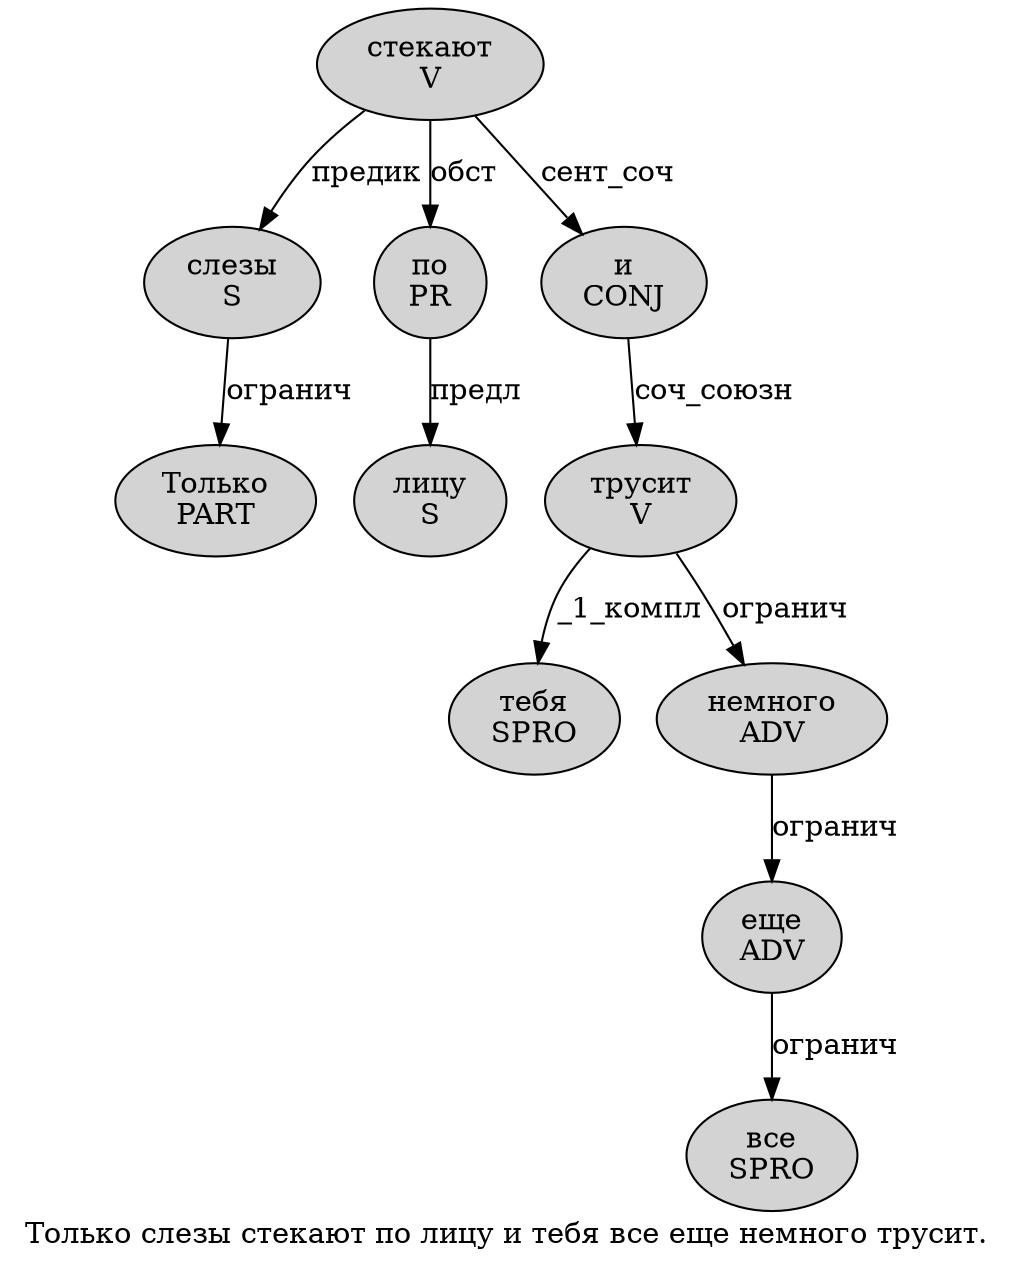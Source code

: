 digraph SENTENCE_1678 {
	graph [label="Только слезы стекают по лицу и тебя все еще немного трусит."]
	node [style=filled]
		0 [label="Только
PART" color="" fillcolor=lightgray penwidth=1 shape=ellipse]
		1 [label="слезы
S" color="" fillcolor=lightgray penwidth=1 shape=ellipse]
		2 [label="стекают
V" color="" fillcolor=lightgray penwidth=1 shape=ellipse]
		3 [label="по
PR" color="" fillcolor=lightgray penwidth=1 shape=ellipse]
		4 [label="лицу
S" color="" fillcolor=lightgray penwidth=1 shape=ellipse]
		5 [label="и
CONJ" color="" fillcolor=lightgray penwidth=1 shape=ellipse]
		6 [label="тебя
SPRO" color="" fillcolor=lightgray penwidth=1 shape=ellipse]
		7 [label="все
SPRO" color="" fillcolor=lightgray penwidth=1 shape=ellipse]
		8 [label="еще
ADV" color="" fillcolor=lightgray penwidth=1 shape=ellipse]
		9 [label="немного
ADV" color="" fillcolor=lightgray penwidth=1 shape=ellipse]
		10 [label="трусит
V" color="" fillcolor=lightgray penwidth=1 shape=ellipse]
			3 -> 4 [label="предл"]
			1 -> 0 [label="огранич"]
			2 -> 1 [label="предик"]
			2 -> 3 [label="обст"]
			2 -> 5 [label="сент_соч"]
			10 -> 6 [label="_1_компл"]
			10 -> 9 [label="огранич"]
			5 -> 10 [label="соч_союзн"]
			9 -> 8 [label="огранич"]
			8 -> 7 [label="огранич"]
}
